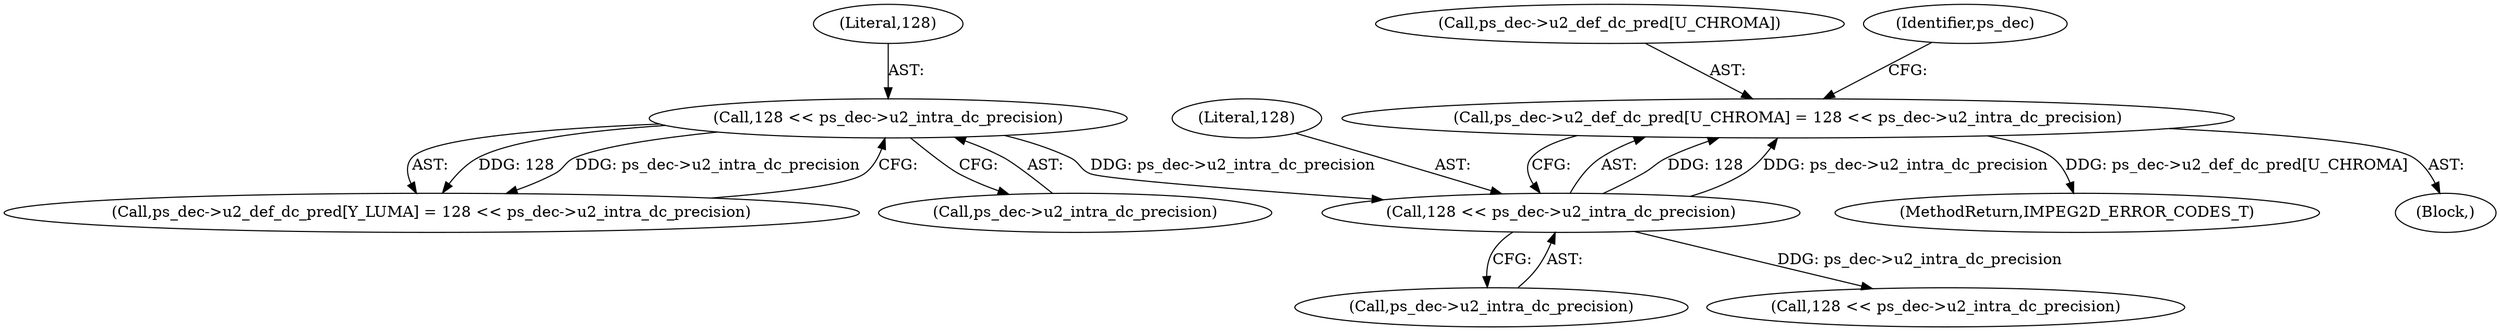 digraph "0_Android_ffab15eb80630dc799eb410855c93525b75233c3_5@array" {
"1000247" [label="(Call,ps_dec->u2_def_dc_pred[U_CHROMA] = 128 << ps_dec->u2_intra_dc_precision)"];
"1000253" [label="(Call,128 << ps_dec->u2_intra_dc_precision)"];
"1000242" [label="(Call,128 << ps_dec->u2_intra_dc_precision)"];
"1000255" [label="(Call,ps_dec->u2_intra_dc_precision)"];
"1000248" [label="(Call,ps_dec->u2_def_dc_pred[U_CHROMA])"];
"1000296" [label="(MethodReturn,IMPEG2D_ERROR_CODES_T)"];
"1000264" [label="(Call,128 << ps_dec->u2_intra_dc_precision)"];
"1000236" [label="(Call,ps_dec->u2_def_dc_pred[Y_LUMA] = 128 << ps_dec->u2_intra_dc_precision)"];
"1000253" [label="(Call,128 << ps_dec->u2_intra_dc_precision)"];
"1000244" [label="(Call,ps_dec->u2_intra_dc_precision)"];
"1000247" [label="(Call,ps_dec->u2_def_dc_pred[U_CHROMA] = 128 << ps_dec->u2_intra_dc_precision)"];
"1000122" [label="(Block,)"];
"1000243" [label="(Literal,128)"];
"1000254" [label="(Literal,128)"];
"1000261" [label="(Identifier,ps_dec)"];
"1000242" [label="(Call,128 << ps_dec->u2_intra_dc_precision)"];
"1000247" -> "1000122"  [label="AST: "];
"1000247" -> "1000253"  [label="CFG: "];
"1000248" -> "1000247"  [label="AST: "];
"1000253" -> "1000247"  [label="AST: "];
"1000261" -> "1000247"  [label="CFG: "];
"1000247" -> "1000296"  [label="DDG: ps_dec->u2_def_dc_pred[U_CHROMA]"];
"1000253" -> "1000247"  [label="DDG: 128"];
"1000253" -> "1000247"  [label="DDG: ps_dec->u2_intra_dc_precision"];
"1000253" -> "1000255"  [label="CFG: "];
"1000254" -> "1000253"  [label="AST: "];
"1000255" -> "1000253"  [label="AST: "];
"1000242" -> "1000253"  [label="DDG: ps_dec->u2_intra_dc_precision"];
"1000253" -> "1000264"  [label="DDG: ps_dec->u2_intra_dc_precision"];
"1000242" -> "1000236"  [label="AST: "];
"1000242" -> "1000244"  [label="CFG: "];
"1000243" -> "1000242"  [label="AST: "];
"1000244" -> "1000242"  [label="AST: "];
"1000236" -> "1000242"  [label="CFG: "];
"1000242" -> "1000236"  [label="DDG: 128"];
"1000242" -> "1000236"  [label="DDG: ps_dec->u2_intra_dc_precision"];
}
